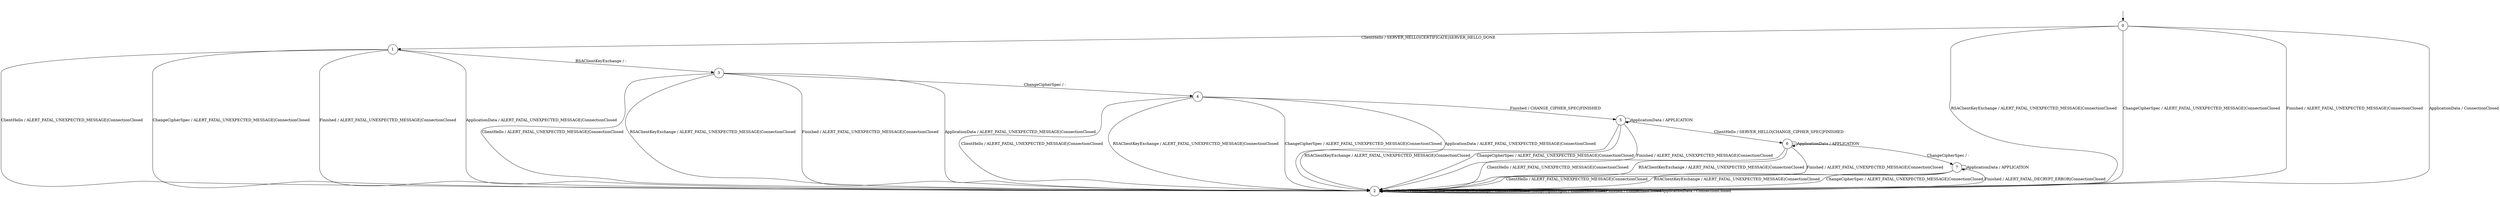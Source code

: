 digraph g {
__start0 [label="" shape="none"];

	s0 [shape="circle" label="0"];
	s1 [shape="circle" label="1"];
	s2 [shape="circle" label="2"];
	s3 [shape="circle" label="3"];
	s4 [shape="circle" label="4"];
	s5 [shape="circle" label="5"];
	s6 [shape="circle" label="6"];
	s7 [shape="circle" label="7"];
	s0 -> s1 [label="ClientHello / SERVER_HELLO|CERTIFICATE|SERVER_HELLO_DONE"];
	s0 -> s2 [label="RSAClientKeyExchange / ALERT_FATAL_UNEXPECTED_MESSAGE|ConnectionClosed"];
	s0 -> s2 [label="ChangeCipherSpec / ALERT_FATAL_UNEXPECTED_MESSAGE|ConnectionClosed"];
	s0 -> s2 [label="Finished / ALERT_FATAL_UNEXPECTED_MESSAGE|ConnectionClosed"];
	s0 -> s2 [label="ApplicationData / ConnectionClosed"];
	s1 -> s2 [label="ClientHello / ALERT_FATAL_UNEXPECTED_MESSAGE|ConnectionClosed"];
	s1 -> s3 [label="RSAClientKeyExchange / -"];
	s1 -> s2 [label="ChangeCipherSpec / ALERT_FATAL_UNEXPECTED_MESSAGE|ConnectionClosed"];
	s1 -> s2 [label="Finished / ALERT_FATAL_UNEXPECTED_MESSAGE|ConnectionClosed"];
	s1 -> s2 [label="ApplicationData / ALERT_FATAL_UNEXPECTED_MESSAGE|ConnectionClosed"];
	s2 -> s2 [label="ClientHello / ConnectionClosed"];
	s2 -> s2 [label="RSAClientKeyExchange / ConnectionClosed"];
	s2 -> s2 [label="ChangeCipherSpec / ConnectionClosed"];
	s2 -> s2 [label="Finished / ConnectionClosed"];
	s2 -> s2 [label="ApplicationData / ConnectionClosed"];
	s3 -> s2 [label="ClientHello / ALERT_FATAL_UNEXPECTED_MESSAGE|ConnectionClosed"];
	s3 -> s2 [label="RSAClientKeyExchange / ALERT_FATAL_UNEXPECTED_MESSAGE|ConnectionClosed"];
	s3 -> s4 [label="ChangeCipherSpec / -"];
	s3 -> s2 [label="Finished / ALERT_FATAL_UNEXPECTED_MESSAGE|ConnectionClosed"];
	s3 -> s2 [label="ApplicationData / ALERT_FATAL_UNEXPECTED_MESSAGE|ConnectionClosed"];
	s4 -> s2 [label="ClientHello / ALERT_FATAL_UNEXPECTED_MESSAGE|ConnectionClosed"];
	s4 -> s2 [label="RSAClientKeyExchange / ALERT_FATAL_UNEXPECTED_MESSAGE|ConnectionClosed"];
	s4 -> s2 [label="ChangeCipherSpec / ALERT_FATAL_UNEXPECTED_MESSAGE|ConnectionClosed"];
	s4 -> s5 [label="Finished / CHANGE_CIPHER_SPEC|FINISHED"];
	s4 -> s2 [label="ApplicationData / ALERT_FATAL_UNEXPECTED_MESSAGE|ConnectionClosed"];
	s5 -> s6 [label="ClientHello / SERVER_HELLO|CHANGE_CIPHER_SPEC|FINISHED"];
	s5 -> s2 [label="RSAClientKeyExchange / ALERT_FATAL_UNEXPECTED_MESSAGE|ConnectionClosed"];
	s5 -> s2 [label="ChangeCipherSpec / ALERT_FATAL_UNEXPECTED_MESSAGE|ConnectionClosed"];
	s5 -> s2 [label="Finished / ALERT_FATAL_UNEXPECTED_MESSAGE|ConnectionClosed"];
	s5 -> s5 [label="ApplicationData / APPLICATION"];
	s6 -> s2 [label="ClientHello / ALERT_FATAL_UNEXPECTED_MESSAGE|ConnectionClosed"];
	s6 -> s2 [label="RSAClientKeyExchange / ALERT_FATAL_UNEXPECTED_MESSAGE|ConnectionClosed"];
	s6 -> s7 [label="ChangeCipherSpec / -"];
	s6 -> s2 [label="Finished / ALERT_FATAL_UNEXPECTED_MESSAGE|ConnectionClosed"];
	s6 -> s6 [label="ApplicationData / APPLICATION"];
	s7 -> s2 [label="ClientHello / ALERT_FATAL_UNEXPECTED_MESSAGE|ConnectionClosed"];
	s7 -> s2 [label="RSAClientKeyExchange / ALERT_FATAL_UNEXPECTED_MESSAGE|ConnectionClosed"];
	s7 -> s2 [label="ChangeCipherSpec / ALERT_FATAL_UNEXPECTED_MESSAGE|ConnectionClosed"];
	s7 -> s2 [label="Finished / ALERT_FATAL_DECRYPT_ERROR|ConnectionClosed"];
	s7 -> s7 [label="ApplicationData / APPLICATION"];

__start0 -> s0;
}
